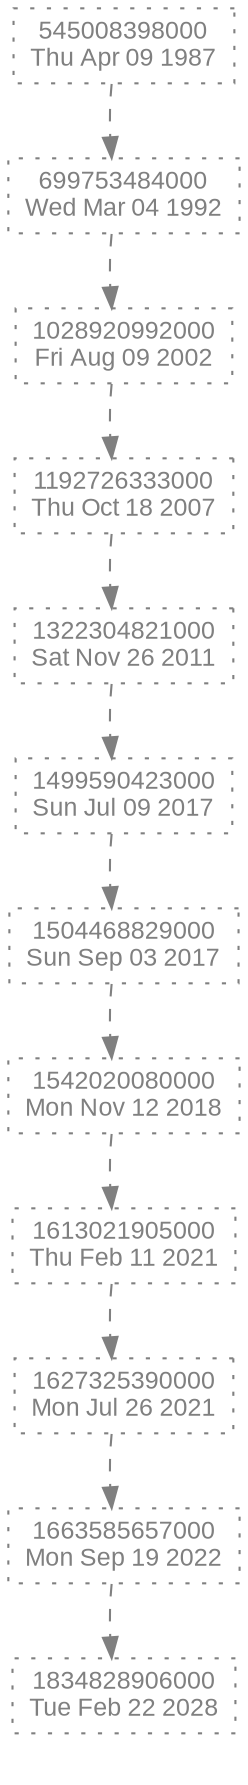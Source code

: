 digraph timeline {
    node [fontname="Arial"; fontsize="12";];
    edge [fontname="Arial"; fontsize="12";];
    bgcolor="transparent";
    comment=" ";
    fontname="Arial";
    fontsize="12";
    label=" ";
    rankdir="TD";
    ranksep="0.5";
    tooltip=" ";
    1 [class="event td408927559ee23e3 td2def5209db8e1c9"; color="#808080FF"; fontcolor="#808080FF"; id="Z1987-04-09-0"; label=<545008398000<BR ALIGN="CENTER"/>Thu Apr 09 1987>; penwidth="1"; shape="box"; style="dotted"; tooltip="-38y -76d -46m -42s seit Sun Jun 15 2025\n38y 76d 46m 42s her";];
    2 [class="event td408927559ee23e3"; color="#808080FF"; fontcolor="#808080FF"; id="Z1992-03-04-0"; label=<699753484000<BR ALIGN="CENTER"/>Wed Mar 04 1992>; penwidth="1"; shape="box"; style="dotted"; tooltip="-33y -110d -1m -56s seit Sun Jun 15 2025\n33y 110d 1m 56s her";];
    3 [class="event td408927559ee23e3"; color="#808080FF"; fontcolor="#808080FF"; id="Z2002-08-09-0"; label=<1028920992000<BR ALIGN="CENTER"/>Fri Aug 09 2002>; penwidth="1"; shape="box"; style="dotted"; tooltip="-22y -315d -4h -36m -48s seit Sun Jun 15 2025\n22y 315d 4h 36m 48s her";];
    4 [class="event td408927559ee23e3"; color="#808080FF"; fontcolor="#808080FF"; id="Z2007-10-18-0"; label=<1192726333000<BR ALIGN="CENTER"/>Thu Oct 18 2007>; penwidth="1"; shape="box"; style="dotted"; tooltip="-17y -244d -7h -7m -47s seit Sun Jun 15 2025\n17y 244d 7h 7m 47s her";];
    5 [class="event td408927559ee23e3"; color="#808080FF"; fontcolor="#808080FF"; id="Z2011-11-26-0"; label=<1322304821000<BR ALIGN="CENTER"/>Sat Nov 26 2011>; penwidth="1"; shape="box"; style="dotted"; tooltip="-13y -204d -13h -6m -19s seit Sun Jun 15 2025\n13y 204d 13h 6m 19s her";];
    6 [class="event td408927559ee23e3"; color="#808080FF"; fontcolor="#808080FF"; id="Z2017-07-09-0"; label=<1499590423000<BR ALIGN="CENTER"/>Sun Jul 09 2017>; penwidth="1"; shape="box"; style="dotted"; tooltip="-7y -342d -15h -6m -17s seit Sun Jun 15 2025\n7y 342d 15h 6m 17s her";];
    7 [class="event td408927559ee23e3"; color="#808080FF"; fontcolor="#808080FF"; id="Z2017-09-03-0"; label=<1504468829000<BR ALIGN="CENTER"/>Sun Sep 03 2017>; penwidth="1"; shape="box"; style="dotted"; tooltip="-7y -286d -3h -59m -31s seit Sun Jun 15 2025\n7y 286d 3h 59m 31s her";];
    8 [class="event td408927559ee23e3"; color="#808080FF"; fontcolor="#808080FF"; id="Z2018-11-12-0"; label=<1542020080000<BR ALIGN="CENTER"/>Mon Nov 12 2018>; penwidth="1"; shape="box"; style="dotted"; tooltip="-6y -216d -13h -5m -20s seit Sun Jun 15 2025\n6y 216d 13h 5m 20s her";];
    9 [class="event td408927559ee23e3"; color="#808080FF"; fontcolor="#808080FF"; id="Z2021-02-11-0"; label=<1613021905000<BR ALIGN="CENTER"/>Thu Feb 11 2021>; penwidth="1"; shape="box"; style="dotted"; tooltip="-4y -124d -18h -21m -35s seit Sun Jun 15 2025\n4y 124d 18h 21m 35s her";];
    10 [class="event td408927559ee23e3"; color="#808080FF"; fontcolor="#808080FF"; id="Z2021-07-26-0"; label=<1627325390000<BR ALIGN="CENTER"/>Mon Jul 26 2021>; penwidth="1"; shape="box"; style="dotted"; tooltip="-3y -324d -5h -10m -10s seit Sun Jun 15 2025\n3y 324d 5h 10m 10s her";];
    11 [class="event td408927559ee23e3"; color="#808080FF"; fontcolor="#808080FF"; id="Z2022-09-19-0"; label=<1663585657000<BR ALIGN="CENTER"/>Mon Sep 19 2022>; penwidth="1"; shape="box"; style="dotted"; tooltip="-2y -269d -12h -52m -23s seit Sun Jun 15 2025\n2y 269d 12h 52m 23s her";];
    12 [class="event td408927559ee23e3"; color="#808080FF"; fontcolor="#808080FF"; id="Z2028-02-22-0"; label=<1834828906000<BR ALIGN="CENTER"/>Tue Feb 22 2028>; penwidth="1"; shape="box"; style="dotted"; tooltip="2y 252d 10h 41m 46s seit Sun Jun 15 2025\n-2y -252d -10h -41m -46s her";];
    1 -> 2 [color="#808080FF"; penwidth="1"; samehead="document"; sametail="document"; style="dashed"; tooltip="4y 331d 44m 46s passed"; weight="11";];
    2 -> 3 [color="#808080FF"; penwidth="1"; samehead="document"; sametail="document"; style="dashed"; tooltip="10y 159d 19h 25m 8s passed"; weight="11";];
    3 -> 4 [color="#808080FF"; penwidth="1"; samehead="document"; sametail="document"; style="dashed"; tooltip="5y 70d 21h 29m 1s passed"; weight="11";];
    4 -> 5 [color="#808080FF"; penwidth="1"; samehead="document"; sametail="document"; style="dashed"; tooltip="4y 39d 18h 1m 28s passed"; weight="11";];
    5 -> 6 [color="#808080FF"; penwidth="1"; samehead="document"; sametail="document"; style="dashed"; tooltip="5y 226d 22h 2s passed"; weight="11";];
    6 -> 7 [color="#808080FF"; penwidth="1"; samehead="document"; sametail="document"; style="dashed"; tooltip="56d 11h 6m 46s passed"; weight="11";];
    7 -> 8 [color="#808080FF"; penwidth="1"; samehead="document"; sametail="document"; style="dashed"; tooltip="1y 69d 14h 54m 11s passed"; weight="11";];
    8 -> 9 [color="#808080FF"; penwidth="1"; samehead="document"; sametail="document"; style="dashed"; tooltip="2y 91d 18h 43m 45s passed"; weight="11";];
    9 -> 10 [color="#808080FF"; penwidth="1"; samehead="document"; sametail="document"; style="dashed"; tooltip="165d 13h 11m 25s passed"; weight="11";];
    10 -> 11 [color="#808080FF"; penwidth="1"; samehead="document"; sametail="document"; style="dashed"; tooltip="1y 54d 16h 17m 47s passed"; weight="11";];
    11 -> 12 [color="#808080FF"; penwidth="1"; samehead="document"; sametail="document"; style="dashed"; tooltip="5y 156d 23h 34m 9s passed"; weight="11";];
    1 -> 2 [style="invis";];
    2 -> 3 [style="invis";];
    3 -> 4 [style="invis";];
    4 -> 5 [style="invis";];
    5 -> 6 [style="invis";];
    6 -> 7 [style="invis";];
    7 -> 8 [style="invis";];
    8 -> 9 [style="invis";];
    9 -> 10 [style="invis";];
    10 -> 11 [style="invis";];
    11 -> 12 [style="invis";];
}